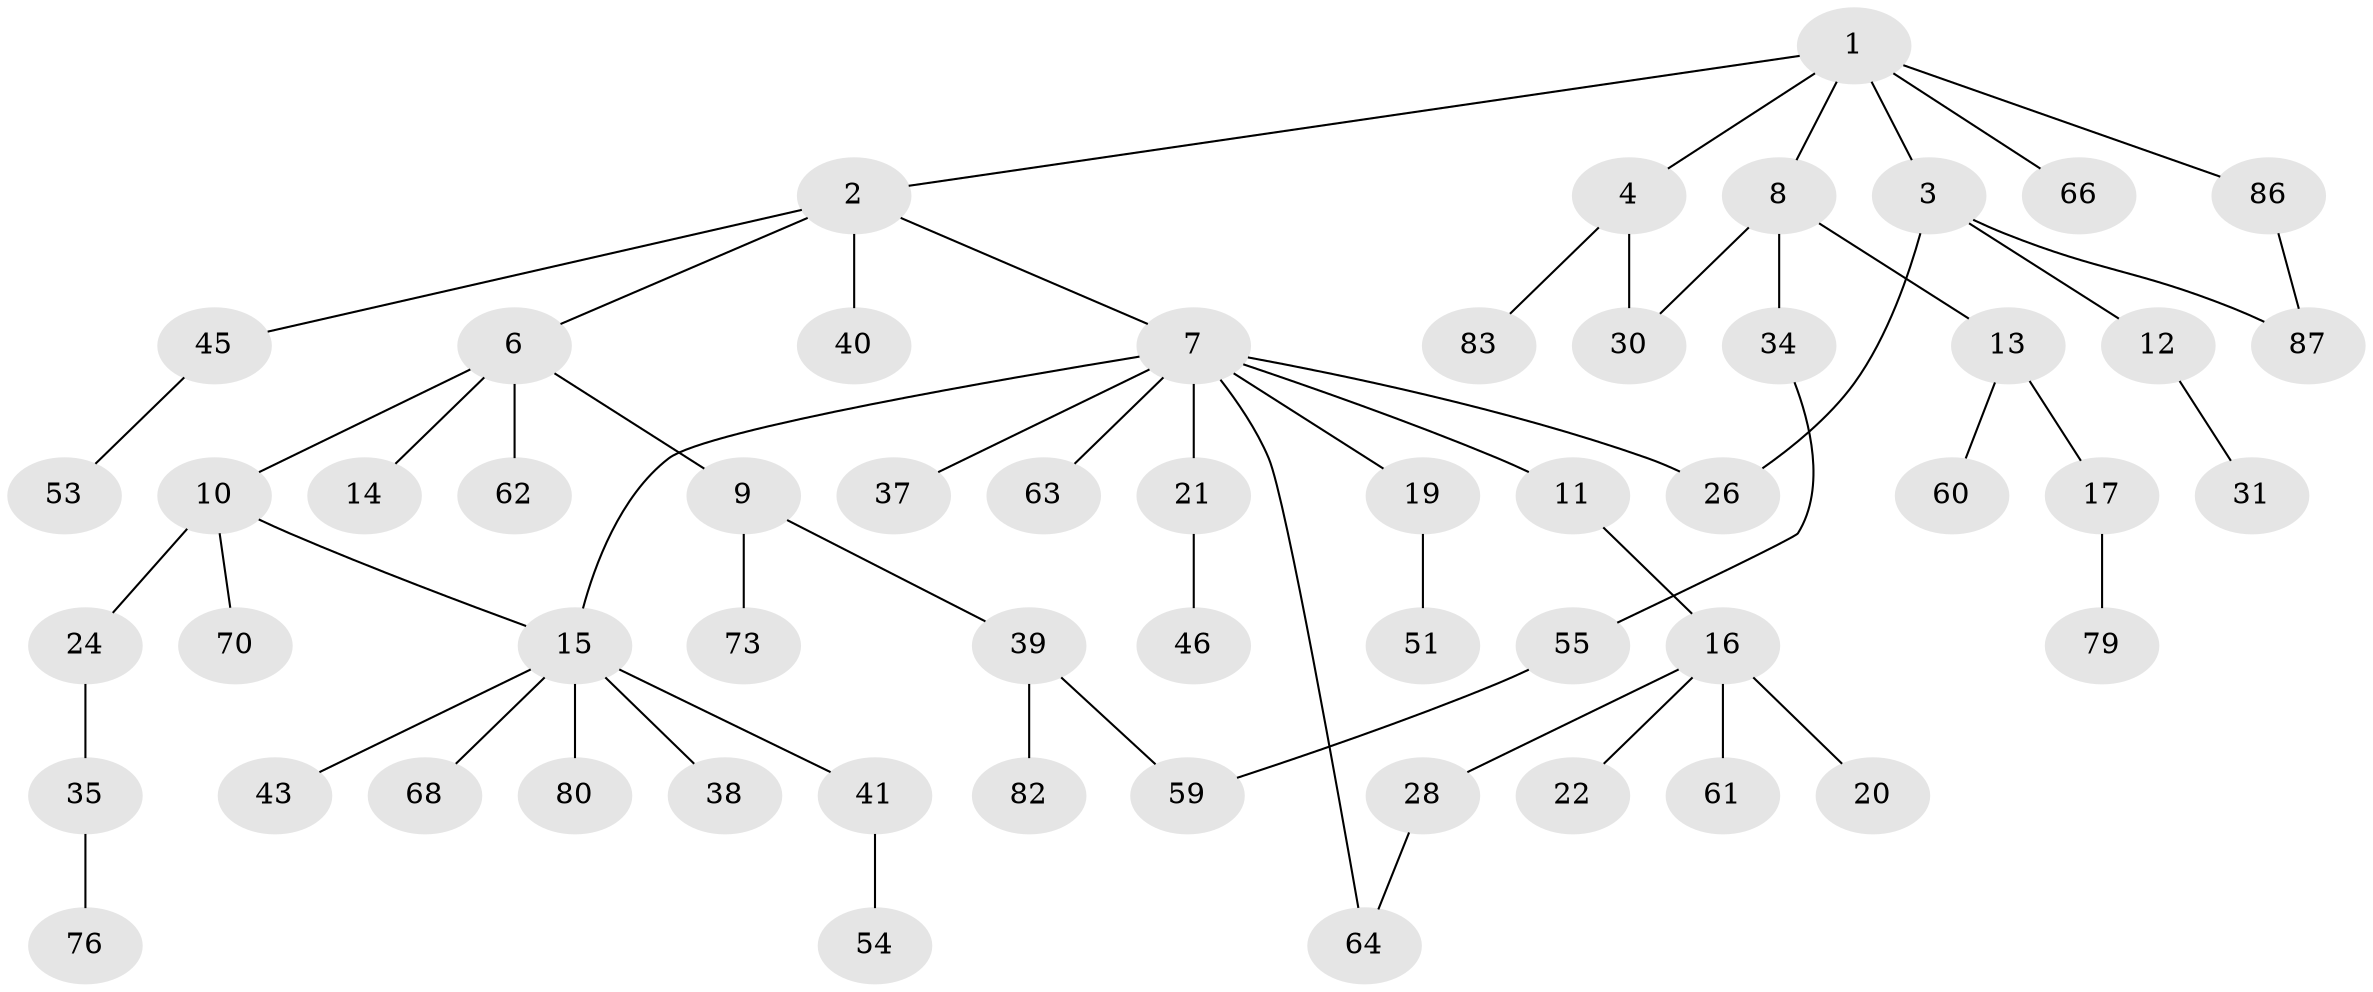 // Generated by graph-tools (version 1.1) at 2025/23/03/03/25 07:23:34]
// undirected, 56 vertices, 61 edges
graph export_dot {
graph [start="1"]
  node [color=gray90,style=filled];
  1 [super="+58"];
  2;
  3 [super="+5"];
  4 [super="+48"];
  6 [super="+47"];
  7 [super="+33"];
  8 [super="+49"];
  9 [super="+23"];
  10 [super="+29"];
  11 [super="+65"];
  12;
  13;
  14 [super="+50"];
  15 [super="+32"];
  16 [super="+18"];
  17 [super="+27"];
  19 [super="+44"];
  20;
  21 [super="+42"];
  22 [super="+25"];
  24 [super="+71"];
  26 [super="+52"];
  28 [super="+36"];
  30;
  31 [super="+75"];
  34 [super="+85"];
  35 [super="+57"];
  37 [super="+56"];
  38;
  39 [super="+67"];
  40;
  41;
  43;
  45 [super="+69"];
  46;
  51 [super="+84"];
  53;
  54 [super="+81"];
  55 [super="+77"];
  59 [super="+78"];
  60;
  61;
  62;
  63;
  64;
  66;
  68 [super="+72"];
  70;
  73 [super="+74"];
  76;
  79;
  80;
  82;
  83;
  86;
  87;
  1 -- 2;
  1 -- 3;
  1 -- 4;
  1 -- 8;
  1 -- 66;
  1 -- 86;
  2 -- 6;
  2 -- 7;
  2 -- 40;
  2 -- 45;
  3 -- 26;
  3 -- 87;
  3 -- 12;
  4 -- 30;
  4 -- 83;
  6 -- 9;
  6 -- 10;
  6 -- 14;
  6 -- 62;
  7 -- 11;
  7 -- 19;
  7 -- 21;
  7 -- 37;
  7 -- 63;
  7 -- 15;
  7 -- 64;
  7 -- 26;
  8 -- 13;
  8 -- 30;
  8 -- 34;
  9 -- 73;
  9 -- 39;
  10 -- 15;
  10 -- 24;
  10 -- 70;
  11 -- 16;
  12 -- 31;
  13 -- 17;
  13 -- 60;
  15 -- 41;
  15 -- 80;
  15 -- 68;
  15 -- 38;
  15 -- 43;
  16 -- 20;
  16 -- 28;
  16 -- 61;
  16 -- 22;
  17 -- 79;
  19 -- 51;
  21 -- 46;
  24 -- 35;
  28 -- 64;
  34 -- 55;
  35 -- 76;
  39 -- 82;
  39 -- 59;
  41 -- 54;
  45 -- 53;
  55 -- 59;
  86 -- 87;
}
